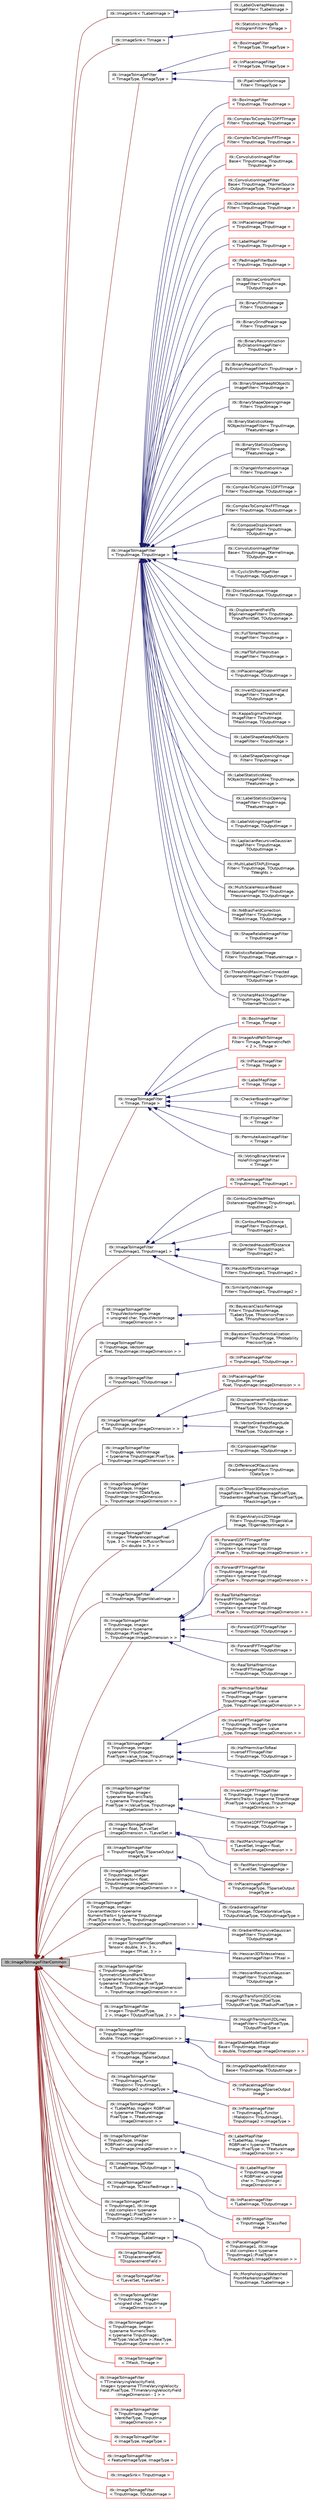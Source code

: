 digraph "itk::ImageToImageFilterCommon"
{
 // LATEX_PDF_SIZE
  edge [fontname="Helvetica",fontsize="10",labelfontname="Helvetica",labelfontsize="10"];
  node [fontname="Helvetica",fontsize="10",shape=record];
  rankdir="LR";
  Node1 [label="itk::ImageToImageFilterCommon",height=0.2,width=0.4,color="black", fillcolor="grey75", style="filled", fontcolor="black",tooltip="Secondary base class of ImageToImageFilter common between templates."];
  Node1 -> Node2 [dir="back",color="firebrick4",fontsize="10",style="solid",fontname="Helvetica"];
  Node2 [label="itk::ImageSink\< TLabelImage \>",height=0.2,width=0.4,color="black", fillcolor="white", style="filled",URL="$classitk_1_1ImageSink.html",tooltip=" "];
  Node2 -> Node3 [dir="back",color="midnightblue",fontsize="10",style="solid",fontname="Helvetica"];
  Node3 [label="itk::LabelOverlapMeasures\lImageFilter\< TLabelImage \>",height=0.2,width=0.4,color="black", fillcolor="white", style="filled",URL="$classitk_1_1LabelOverlapMeasuresImageFilter.html",tooltip="Computes overlap measures between the set same set of labels of pixels of two images...."];
  Node1 -> Node4 [dir="back",color="firebrick4",fontsize="10",style="solid",fontname="Helvetica"];
  Node4 [label="itk::ImageSink\< TImage \>",height=0.2,width=0.4,color="black", fillcolor="white", style="filled",URL="$classitk_1_1ImageSink.html",tooltip=" "];
  Node4 -> Node5 [dir="back",color="midnightblue",fontsize="10",style="solid",fontname="Helvetica"];
  Node5 [label="itk::Statistics::ImageTo\lHistogramFilter\< TImage \>",height=0.2,width=0.4,color="red", fillcolor="white", style="filled",URL="$classitk_1_1Statistics_1_1ImageToHistogramFilter.html",tooltip="This class generates a histogram from an image."];
  Node1 -> Node7 [dir="back",color="firebrick4",fontsize="10",style="solid",fontname="Helvetica"];
  Node7 [label="itk::ImageToImageFilter\l\< TImageType, TImageType \>",height=0.2,width=0.4,color="black", fillcolor="white", style="filled",URL="$classitk_1_1ImageToImageFilter.html",tooltip=" "];
  Node7 -> Node8 [dir="back",color="midnightblue",fontsize="10",style="solid",fontname="Helvetica"];
  Node8 [label="itk::BoxImageFilter\l\< TImageType, TImageType \>",height=0.2,width=0.4,color="red", fillcolor="white", style="filled",URL="$classitk_1_1BoxImageFilter.html",tooltip=" "];
  Node7 -> Node13 [dir="back",color="midnightblue",fontsize="10",style="solid",fontname="Helvetica"];
  Node13 [label="itk::InPlaceImageFilter\l\< TImageType, TImageType \>",height=0.2,width=0.4,color="red", fillcolor="white", style="filled",URL="$classitk_1_1InPlaceImageFilter.html",tooltip=" "];
  Node7 -> Node18 [dir="back",color="midnightblue",fontsize="10",style="solid",fontname="Helvetica"];
  Node18 [label="itk::PipelineMonitorImage\lFilter\< TImageType \>",height=0.2,width=0.4,color="black", fillcolor="white", style="filled",URL="$classitk_1_1PipelineMonitorImageFilter.html",tooltip="Enables monitoring, recording and debugging of the pipeline execution and information exchange."];
  Node1 -> Node19 [dir="back",color="firebrick4",fontsize="10",style="solid",fontname="Helvetica"];
  Node19 [label="itk::ImageToImageFilter\l\< TInputImage, TInputImage \>",height=0.2,width=0.4,color="black", fillcolor="white", style="filled",URL="$classitk_1_1ImageToImageFilter.html",tooltip=" "];
  Node19 -> Node20 [dir="back",color="midnightblue",fontsize="10",style="solid",fontname="Helvetica"];
  Node20 [label="itk::BoxImageFilter\l\< TInputImage, TInputImage \>",height=0.2,width=0.4,color="red", fillcolor="white", style="filled",URL="$classitk_1_1BoxImageFilter.html",tooltip=" "];
  Node19 -> Node26 [dir="back",color="midnightblue",fontsize="10",style="solid",fontname="Helvetica"];
  Node26 [label="itk::ComplexToComplex1DFFTImage\lFilter\< TInputImage, TInputImage \>",height=0.2,width=0.4,color="red", fillcolor="white", style="filled",URL="$classitk_1_1ComplexToComplex1DFFTImageFilter.html",tooltip=" "];
  Node19 -> Node29 [dir="back",color="midnightblue",fontsize="10",style="solid",fontname="Helvetica"];
  Node29 [label="itk::ComplexToComplexFFTImage\lFilter\< TInputImage, TInputImage \>",height=0.2,width=0.4,color="red", fillcolor="white", style="filled",URL="$classitk_1_1ComplexToComplexFFTImageFilter.html",tooltip=" "];
  Node19 -> Node32 [dir="back",color="midnightblue",fontsize="10",style="solid",fontname="Helvetica"];
  Node32 [label="itk::ConvolutionImageFilter\lBase\< TInputImage, TInputImage,\l TInputImage \>",height=0.2,width=0.4,color="red", fillcolor="white", style="filled",URL="$classitk_1_1ConvolutionImageFilterBase.html",tooltip=" "];
  Node19 -> Node47 [dir="back",color="midnightblue",fontsize="10",style="solid",fontname="Helvetica"];
  Node47 [label="itk::ConvolutionImageFilter\lBase\< TInputImage, TKernelSource\l::OutputImageType, TInputImage \>",height=0.2,width=0.4,color="red", fillcolor="white", style="filled",URL="$classitk_1_1ConvolutionImageFilterBase.html",tooltip=" "];
  Node19 -> Node51 [dir="back",color="midnightblue",fontsize="10",style="solid",fontname="Helvetica"];
  Node51 [label="itk::DiscreteGaussianImage\lFilter\< TInputImage, TInputImage \>",height=0.2,width=0.4,color="red", fillcolor="white", style="filled",URL="$classitk_1_1DiscreteGaussianImageFilter.html",tooltip=" "];
  Node19 -> Node53 [dir="back",color="midnightblue",fontsize="10",style="solid",fontname="Helvetica"];
  Node53 [label="itk::InPlaceImageFilter\l\< TInputImage, TInputImage \>",height=0.2,width=0.4,color="red", fillcolor="white", style="filled",URL="$classitk_1_1InPlaceImageFilter.html",tooltip=" "];
  Node19 -> Node83 [dir="back",color="midnightblue",fontsize="10",style="solid",fontname="Helvetica"];
  Node83 [label="itk::LabelMapFilter\l\< TInputImage, TInputImage \>",height=0.2,width=0.4,color="red", fillcolor="white", style="filled",URL="$classitk_1_1LabelMapFilter.html",tooltip=" "];
  Node19 -> Node91 [dir="back",color="midnightblue",fontsize="10",style="solid",fontname="Helvetica"];
  Node91 [label="itk::PadImageFilterBase\l\< TInputImage, TInputImage \>",height=0.2,width=0.4,color="red", fillcolor="white", style="filled",URL="$classitk_1_1PadImageFilterBase.html",tooltip=" "];
  Node19 -> Node93 [dir="back",color="midnightblue",fontsize="10",style="solid",fontname="Helvetica"];
  Node93 [label="itk::BSplineControlPoint\lImageFilter\< TInputImage,\l TOutputImage \>",height=0.2,width=0.4,color="black", fillcolor="white", style="filled",URL="$classitk_1_1BSplineControlPointImageFilter.html",tooltip="Process a given a B-spline grid of control points."];
  Node19 -> Node94 [dir="back",color="midnightblue",fontsize="10",style="solid",fontname="Helvetica"];
  Node94 [label="itk::BinaryFillholeImage\lFilter\< TInputImage \>",height=0.2,width=0.4,color="black", fillcolor="white", style="filled",URL="$classitk_1_1BinaryFillholeImageFilter.html",tooltip="Remove holes not connected to the boundary of the image."];
  Node19 -> Node95 [dir="back",color="midnightblue",fontsize="10",style="solid",fontname="Helvetica"];
  Node95 [label="itk::BinaryGrindPeakImage\lFilter\< TInputImage \>",height=0.2,width=0.4,color="black", fillcolor="white", style="filled",URL="$classitk_1_1BinaryGrindPeakImageFilter.html",tooltip="Remove the objects not connected to the boundary of the image."];
  Node19 -> Node96 [dir="back",color="midnightblue",fontsize="10",style="solid",fontname="Helvetica"];
  Node96 [label="itk::BinaryReconstruction\lByDilationImageFilter\<\l TInputImage \>",height=0.2,width=0.4,color="black", fillcolor="white", style="filled",URL="$classitk_1_1BinaryReconstructionByDilationImageFilter.html",tooltip="binary reconstruction by dilation of an image"];
  Node19 -> Node97 [dir="back",color="midnightblue",fontsize="10",style="solid",fontname="Helvetica"];
  Node97 [label="itk::BinaryReconstruction\lByErosionImageFilter\< TInputImage \>",height=0.2,width=0.4,color="black", fillcolor="white", style="filled",URL="$classitk_1_1BinaryReconstructionByErosionImageFilter.html",tooltip="binary reconstruction by erosion of an image"];
  Node19 -> Node98 [dir="back",color="midnightblue",fontsize="10",style="solid",fontname="Helvetica"];
  Node98 [label="itk::BinaryShapeKeepNObjects\lImageFilter\< TInputImage \>",height=0.2,width=0.4,color="black", fillcolor="white", style="filled",URL="$classitk_1_1BinaryShapeKeepNObjectsImageFilter.html",tooltip="keep N objects according to their shape attributes"];
  Node19 -> Node99 [dir="back",color="midnightblue",fontsize="10",style="solid",fontname="Helvetica"];
  Node99 [label="itk::BinaryShapeOpeningImage\lFilter\< TInputImage \>",height=0.2,width=0.4,color="black", fillcolor="white", style="filled",URL="$classitk_1_1BinaryShapeOpeningImageFilter.html",tooltip="Remove objects based on the value of their shape attribute."];
  Node19 -> Node100 [dir="back",color="midnightblue",fontsize="10",style="solid",fontname="Helvetica"];
  Node100 [label="itk::BinaryStatisticsKeep\lNObjectsImageFilter\< TInputImage,\l TFeatureImage \>",height=0.2,width=0.4,color="black", fillcolor="white", style="filled",URL="$classitk_1_1BinaryStatisticsKeepNObjectsImageFilter.html",tooltip="keep N objects according to their statistics attributes"];
  Node19 -> Node101 [dir="back",color="midnightblue",fontsize="10",style="solid",fontname="Helvetica"];
  Node101 [label="itk::BinaryStatisticsOpening\lImageFilter\< TInputImage,\l TFeatureImage \>",height=0.2,width=0.4,color="black", fillcolor="white", style="filled",URL="$classitk_1_1BinaryStatisticsOpeningImageFilter.html",tooltip="Remove objects based on the value of their Statistics attribute."];
  Node19 -> Node102 [dir="back",color="midnightblue",fontsize="10",style="solid",fontname="Helvetica"];
  Node102 [label="itk::ChangeInformationImage\lFilter\< TInputImage \>",height=0.2,width=0.4,color="black", fillcolor="white", style="filled",URL="$classitk_1_1ChangeInformationImageFilter.html",tooltip="Change the origin, spacing and/or region of an Image."];
  Node19 -> Node103 [dir="back",color="midnightblue",fontsize="10",style="solid",fontname="Helvetica"];
  Node103 [label="itk::ComplexToComplex1DFFTImage\lFilter\< TInputImage, TOutputImage \>",height=0.2,width=0.4,color="black", fillcolor="white", style="filled",URL="$classitk_1_1ComplexToComplex1DFFTImageFilter.html",tooltip="Perform the Fast Fourier Transform, complex input to complex output, but only along one dimension."];
  Node19 -> Node104 [dir="back",color="midnightblue",fontsize="10",style="solid",fontname="Helvetica"];
  Node104 [label="itk::ComplexToComplexFFTImage\lFilter\< TInputImage, TOutputImage \>",height=0.2,width=0.4,color="black", fillcolor="white", style="filled",URL="$classitk_1_1ComplexToComplexFFTImageFilter.html",tooltip="Implements an API to enable the Fourier transform or the inverse Fourier transform of images with com..."];
  Node19 -> Node105 [dir="back",color="midnightblue",fontsize="10",style="solid",fontname="Helvetica"];
  Node105 [label="itk::ComposeDisplacement\lFieldsImageFilter\< TInputImage,\l TOutputImage \>",height=0.2,width=0.4,color="black", fillcolor="white", style="filled",URL="$classitk_1_1ComposeDisplacementFieldsImageFilter.html",tooltip="Compose two displacement fields."];
  Node19 -> Node106 [dir="back",color="midnightblue",fontsize="10",style="solid",fontname="Helvetica"];
  Node106 [label="itk::ConvolutionImageFilter\lBase\< TInputImage, TKernelImage,\l TOutputImage \>",height=0.2,width=0.4,color="black", fillcolor="white", style="filled",URL="$classitk_1_1ConvolutionImageFilterBase.html",tooltip="Abstract base class for the convolution image filters."];
  Node19 -> Node107 [dir="back",color="midnightblue",fontsize="10",style="solid",fontname="Helvetica"];
  Node107 [label="itk::CyclicShiftImageFilter\l\< TInputImage, TOutputImage \>",height=0.2,width=0.4,color="black", fillcolor="white", style="filled",URL="$classitk_1_1CyclicShiftImageFilter.html",tooltip="Perform a cyclic spatial shift of image intensities on the image grid."];
  Node19 -> Node108 [dir="back",color="midnightblue",fontsize="10",style="solid",fontname="Helvetica"];
  Node108 [label="itk::DiscreteGaussianImage\lFilter\< TInputImage, TOutputImage \>",height=0.2,width=0.4,color="black", fillcolor="white", style="filled",URL="$classitk_1_1DiscreteGaussianImageFilter.html",tooltip="Blurs an image by separable convolution with discrete gaussian kernels. This filter performs Gaussian..."];
  Node19 -> Node109 [dir="back",color="midnightblue",fontsize="10",style="solid",fontname="Helvetica"];
  Node109 [label="itk::DisplacementFieldTo\lBSplineImageFilter\< TInputImage,\l TInputPointSet, TOutputImage \>",height=0.2,width=0.4,color="black", fillcolor="white", style="filled",URL="$classitk_1_1DisplacementFieldToBSplineImageFilter.html",tooltip="Class which takes a dense displacement field image and/or a set of points with associated displacemen..."];
  Node19 -> Node110 [dir="back",color="midnightblue",fontsize="10",style="solid",fontname="Helvetica"];
  Node110 [label="itk::FullToHalfHermitian\lImageFilter\< TInputImage \>",height=0.2,width=0.4,color="black", fillcolor="white", style="filled",URL="$classitk_1_1FullToHalfHermitianImageFilter.html",tooltip="Reduces the size of a full complex image produced from a forward discrete Fourier transform of a real..."];
  Node19 -> Node111 [dir="back",color="midnightblue",fontsize="10",style="solid",fontname="Helvetica"];
  Node111 [label="itk::HalfToFullHermitian\lImageFilter\< TInputImage \>",height=0.2,width=0.4,color="black", fillcolor="white", style="filled",URL="$classitk_1_1HalfToFullHermitianImageFilter.html",tooltip="Expands a half image produced from a real-to-complex discrete Fourier transform (DFT) to the full com..."];
  Node19 -> Node112 [dir="back",color="midnightblue",fontsize="10",style="solid",fontname="Helvetica"];
  Node112 [label="itk::InPlaceImageFilter\l\< TInputImage, TOutputImage \>",height=0.2,width=0.4,color="black", fillcolor="white", style="filled",URL="$classitk_1_1InPlaceImageFilter.html",tooltip="Base class for filters that take an image as input and overwrite that image as the output."];
  Node19 -> Node113 [dir="back",color="midnightblue",fontsize="10",style="solid",fontname="Helvetica"];
  Node113 [label="itk::InvertDisplacementField\lImageFilter\< TInputImage,\l TOutputImage \>",height=0.2,width=0.4,color="black", fillcolor="white", style="filled",URL="$classitk_1_1InvertDisplacementFieldImageFilter.html",tooltip="Iteratively estimate the inverse field of a displacement field."];
  Node19 -> Node114 [dir="back",color="midnightblue",fontsize="10",style="solid",fontname="Helvetica"];
  Node114 [label="itk::KappaSigmaThreshold\lImageFilter\< TInputImage,\l TMaskImage, TOutputImage \>",height=0.2,width=0.4,color="black", fillcolor="white", style="filled",URL="$classitk_1_1KappaSigmaThresholdImageFilter.html",tooltip="Threshold an image using Kappa-Sigma-Clipping."];
  Node19 -> Node115 [dir="back",color="midnightblue",fontsize="10",style="solid",fontname="Helvetica"];
  Node115 [label="itk::LabelShapeKeepNObjects\lImageFilter\< TInputImage \>",height=0.2,width=0.4,color="black", fillcolor="white", style="filled",URL="$classitk_1_1LabelShapeKeepNObjectsImageFilter.html",tooltip="keep N objects according to their shape attributes"];
  Node19 -> Node116 [dir="back",color="midnightblue",fontsize="10",style="solid",fontname="Helvetica"];
  Node116 [label="itk::LabelShapeOpeningImage\lFilter\< TInputImage \>",height=0.2,width=0.4,color="black", fillcolor="white", style="filled",URL="$classitk_1_1LabelShapeOpeningImageFilter.html",tooltip="remove the objects according to the value of their shape attribute"];
  Node19 -> Node117 [dir="back",color="midnightblue",fontsize="10",style="solid",fontname="Helvetica"];
  Node117 [label="itk::LabelStatisticsKeep\lNObjectsImageFilter\< TInputImage,\l TFeatureImage \>",height=0.2,width=0.4,color="black", fillcolor="white", style="filled",URL="$classitk_1_1LabelStatisticsKeepNObjectsImageFilter.html",tooltip="keep N objects according to their statistics attributes"];
  Node19 -> Node118 [dir="back",color="midnightblue",fontsize="10",style="solid",fontname="Helvetica"];
  Node118 [label="itk::LabelStatisticsOpening\lImageFilter\< TInputImage,\l TFeatureImage \>",height=0.2,width=0.4,color="black", fillcolor="white", style="filled",URL="$classitk_1_1LabelStatisticsOpeningImageFilter.html",tooltip="remove the objects according to the value of their statistics attribute"];
  Node19 -> Node119 [dir="back",color="midnightblue",fontsize="10",style="solid",fontname="Helvetica"];
  Node119 [label="itk::LabelVotingImageFilter\l\< TInputImage, TOutputImage \>",height=0.2,width=0.4,color="black", fillcolor="white", style="filled",URL="$classitk_1_1LabelVotingImageFilter.html",tooltip="This filter performs pixelwise voting among an arbitrary number of input images, where each of them r..."];
  Node19 -> Node120 [dir="back",color="midnightblue",fontsize="10",style="solid",fontname="Helvetica"];
  Node120 [label="itk::LaplacianRecursiveGaussian\lImageFilter\< TInputImage,\l TOutputImage \>",height=0.2,width=0.4,color="black", fillcolor="white", style="filled",URL="$classitk_1_1LaplacianRecursiveGaussianImageFilter.html",tooltip="Computes the Laplacian of Gaussian (LoG) of an image."];
  Node19 -> Node121 [dir="back",color="midnightblue",fontsize="10",style="solid",fontname="Helvetica"];
  Node121 [label="itk::MultiLabelSTAPLEImage\lFilter\< TInputImage, TOutputImage,\l TWeights \>",height=0.2,width=0.4,color="black", fillcolor="white", style="filled",URL="$classitk_1_1MultiLabelSTAPLEImageFilter.html",tooltip="This filter performs a pixelwise combination of an arbitrary number of input images,..."];
  Node19 -> Node122 [dir="back",color="midnightblue",fontsize="10",style="solid",fontname="Helvetica"];
  Node122 [label="itk::MultiScaleHessianBased\lMeasureImageFilter\< TInputImage,\l THessianImage, TOutputImage \>",height=0.2,width=0.4,color="black", fillcolor="white", style="filled",URL="$classitk_1_1MultiScaleHessianBasedMeasureImageFilter.html",tooltip="A filter to enhance structures using Hessian eigensystem-based measures in a multiscale framework."];
  Node19 -> Node123 [dir="back",color="midnightblue",fontsize="10",style="solid",fontname="Helvetica"];
  Node123 [label="itk::N4BiasFieldCorrection\lImageFilter\< TInputImage,\l TMaskImage, TOutputImage \>",height=0.2,width=0.4,color="black", fillcolor="white", style="filled",URL="$classitk_1_1N4BiasFieldCorrectionImageFilter.html",tooltip="Implementation of the N4 bias field correction algorithm."];
  Node19 -> Node124 [dir="back",color="midnightblue",fontsize="10",style="solid",fontname="Helvetica"];
  Node124 [label="itk::ShapeRelabelImageFilter\l\< TInputImage \>",height=0.2,width=0.4,color="black", fillcolor="white", style="filled",URL="$classitk_1_1ShapeRelabelImageFilter.html",tooltip="relabel objects according to their shape attributes"];
  Node19 -> Node125 [dir="back",color="midnightblue",fontsize="10",style="solid",fontname="Helvetica"];
  Node125 [label="itk::StatisticsRelabelImage\lFilter\< TInputImage, TFeatureImage \>",height=0.2,width=0.4,color="black", fillcolor="white", style="filled",URL="$classitk_1_1StatisticsRelabelImageFilter.html",tooltip="relabel objects according to their shape attributes"];
  Node19 -> Node126 [dir="back",color="midnightblue",fontsize="10",style="solid",fontname="Helvetica"];
  Node126 [label="itk::ThresholdMaximumConnected\lComponentsImageFilter\< TInputImage,\l TOutputImage \>",height=0.2,width=0.4,color="black", fillcolor="white", style="filled",URL="$classitk_1_1ThresholdMaximumConnectedComponentsImageFilter.html",tooltip="Finds the threshold value of an image based on maximizing the number of objects in the image that are..."];
  Node19 -> Node127 [dir="back",color="midnightblue",fontsize="10",style="solid",fontname="Helvetica"];
  Node127 [label="itk::UnsharpMaskImageFilter\l\< TInputImage, TOutputImage,\l TInternalPrecision \>",height=0.2,width=0.4,color="black", fillcolor="white", style="filled",URL="$classitk_1_1UnsharpMaskImageFilter.html",tooltip="Edge enhancement filter."];
  Node1 -> Node128 [dir="back",color="firebrick4",fontsize="10",style="solid",fontname="Helvetica"];
  Node128 [label="itk::ImageToImageFilter\l\< TImage, TImage \>",height=0.2,width=0.4,color="black", fillcolor="white", style="filled",URL="$classitk_1_1ImageToImageFilter.html",tooltip=" "];
  Node128 -> Node129 [dir="back",color="midnightblue",fontsize="10",style="solid",fontname="Helvetica"];
  Node129 [label="itk::BoxImageFilter\l\< TImage, TImage \>",height=0.2,width=0.4,color="red", fillcolor="white", style="filled",URL="$classitk_1_1BoxImageFilter.html",tooltip=" "];
  Node128 -> Node146 [dir="back",color="midnightblue",fontsize="10",style="solid",fontname="Helvetica"];
  Node146 [label="itk::ImageAndPathToImage\lFilter\< TImage, ParametricPath\l\< 2 \>, TImage \>",height=0.2,width=0.4,color="red", fillcolor="white", style="filled",URL="$classitk_1_1ImageAndPathToImageFilter.html",tooltip=" "];
  Node128 -> Node148 [dir="back",color="midnightblue",fontsize="10",style="solid",fontname="Helvetica"];
  Node148 [label="itk::InPlaceImageFilter\l\< TImage, TImage \>",height=0.2,width=0.4,color="red", fillcolor="white", style="filled",URL="$classitk_1_1InPlaceImageFilter.html",tooltip=" "];
  Node128 -> Node152 [dir="back",color="midnightblue",fontsize="10",style="solid",fontname="Helvetica"];
  Node152 [label="itk::LabelMapFilter\l\< TImage, TImage \>",height=0.2,width=0.4,color="red", fillcolor="white", style="filled",URL="$classitk_1_1LabelMapFilter.html",tooltip=" "];
  Node128 -> Node184 [dir="back",color="midnightblue",fontsize="10",style="solid",fontname="Helvetica"];
  Node184 [label="itk::CheckerBoardImageFilter\l\< TImage \>",height=0.2,width=0.4,color="black", fillcolor="white", style="filled",URL="$classitk_1_1CheckerBoardImageFilter.html",tooltip="Combines two images in a checkerboard pattern."];
  Node128 -> Node185 [dir="back",color="midnightblue",fontsize="10",style="solid",fontname="Helvetica"];
  Node185 [label="itk::FlipImageFilter\l\< TImage \>",height=0.2,width=0.4,color="black", fillcolor="white", style="filled",URL="$classitk_1_1FlipImageFilter.html",tooltip="Flips an image across user specified axes."];
  Node128 -> Node186 [dir="back",color="midnightblue",fontsize="10",style="solid",fontname="Helvetica"];
  Node186 [label="itk::PermuteAxesImageFilter\l\< TImage \>",height=0.2,width=0.4,color="black", fillcolor="white", style="filled",URL="$classitk_1_1PermuteAxesImageFilter.html",tooltip="Permutes the image axes according to a user specified order."];
  Node128 -> Node187 [dir="back",color="midnightblue",fontsize="10",style="solid",fontname="Helvetica"];
  Node187 [label="itk::VotingBinaryIterative\lHoleFillingImageFilter\l\< TImage \>",height=0.2,width=0.4,color="black", fillcolor="white", style="filled",URL="$classitk_1_1VotingBinaryIterativeHoleFillingImageFilter.html",tooltip="Fills in holes and cavities by iteratively applying a voting operation."];
  Node1 -> Node188 [dir="back",color="firebrick4",fontsize="10",style="solid",fontname="Helvetica"];
  Node188 [label="itk::ImageToImageFilter\l\< TInputImage1, TInputImage1 \>",height=0.2,width=0.4,color="black", fillcolor="white", style="filled",URL="$classitk_1_1ImageToImageFilter.html",tooltip=" "];
  Node188 -> Node189 [dir="back",color="midnightblue",fontsize="10",style="solid",fontname="Helvetica"];
  Node189 [label="itk::InPlaceImageFilter\l\< TInputImage1, TInputImage1 \>",height=0.2,width=0.4,color="red", fillcolor="white", style="filled",URL="$classitk_1_1InPlaceImageFilter.html",tooltip=" "];
  Node188 -> Node200 [dir="back",color="midnightblue",fontsize="10",style="solid",fontname="Helvetica"];
  Node200 [label="itk::ContourDirectedMean\lDistanceImageFilter\< TInputImage1,\l TInputImage2 \>",height=0.2,width=0.4,color="black", fillcolor="white", style="filled",URL="$classitk_1_1ContourDirectedMeanDistanceImageFilter.html",tooltip="Computes the directed Mean distance between the boundaries of non-zero pixel regions of two images."];
  Node188 -> Node201 [dir="back",color="midnightblue",fontsize="10",style="solid",fontname="Helvetica"];
  Node201 [label="itk::ContourMeanDistance\lImageFilter\< TInputImage1,\l TInputImage2 \>",height=0.2,width=0.4,color="black", fillcolor="white", style="filled",URL="$classitk_1_1ContourMeanDistanceImageFilter.html",tooltip="Computes the Mean distance between the boundaries of non-zero regions of two images."];
  Node188 -> Node202 [dir="back",color="midnightblue",fontsize="10",style="solid",fontname="Helvetica"];
  Node202 [label="itk::DirectedHausdorffDistance\lImageFilter\< TInputImage1,\l TInputImage2 \>",height=0.2,width=0.4,color="black", fillcolor="white", style="filled",URL="$classitk_1_1DirectedHausdorffDistanceImageFilter.html",tooltip="Computes the directed Hausdorff distance between the set of non-zero pixels of two images."];
  Node188 -> Node203 [dir="back",color="midnightblue",fontsize="10",style="solid",fontname="Helvetica"];
  Node203 [label="itk::HausdorffDistanceImage\lFilter\< TInputImage1, TInputImage2 \>",height=0.2,width=0.4,color="black", fillcolor="white", style="filled",URL="$classitk_1_1HausdorffDistanceImageFilter.html",tooltip="Computes the Hausdorff distance between the set of non-zero pixels of two images."];
  Node188 -> Node204 [dir="back",color="midnightblue",fontsize="10",style="solid",fontname="Helvetica"];
  Node204 [label="itk::SimilarityIndexImage\lFilter\< TInputImage1, TInputImage2 \>",height=0.2,width=0.4,color="black", fillcolor="white", style="filled",URL="$classitk_1_1SimilarityIndexImageFilter.html",tooltip="Measures the similarity between the set of non-zero pixels of two images."];
  Node1 -> Node205 [dir="back",color="firebrick4",fontsize="10",style="solid",fontname="Helvetica"];
  Node205 [label="itk::ImageToImageFilter\l\< TInputVectorImage, Image\l\< unsigned char, TInputVectorImage\l::ImageDimension \> \>",height=0.2,width=0.4,color="black", fillcolor="white", style="filled",URL="$classitk_1_1ImageToImageFilter.html",tooltip=" "];
  Node205 -> Node206 [dir="back",color="midnightblue",fontsize="10",style="solid",fontname="Helvetica"];
  Node206 [label="itk::BayesianClassifierImage\lFilter\< TInputVectorImage,\l TLabelsType, TPosteriorsPrecision\lType, TPriorsPrecisionType \>",height=0.2,width=0.4,color="black", fillcolor="white", style="filled",URL="$classitk_1_1BayesianClassifierImageFilter.html",tooltip="Performs Bayesian Classification on an image."];
  Node1 -> Node207 [dir="back",color="firebrick4",fontsize="10",style="solid",fontname="Helvetica"];
  Node207 [label="itk::ImageToImageFilter\l\< TInputImage, VectorImage\l\< float, TInputImage::ImageDimension \> \>",height=0.2,width=0.4,color="black", fillcolor="white", style="filled",URL="$classitk_1_1ImageToImageFilter.html",tooltip=" "];
  Node207 -> Node208 [dir="back",color="midnightblue",fontsize="10",style="solid",fontname="Helvetica"];
  Node208 [label="itk::BayesianClassifierInitialization\lImageFilter\< TInputImage, TProbability\lPrecisionType \>",height=0.2,width=0.4,color="black", fillcolor="white", style="filled",URL="$classitk_1_1BayesianClassifierInitializationImageFilter.html",tooltip="This filter is intended to be used as a helper class to initialize the BayesianClassifierImageFilter."];
  Node1 -> Node209 [dir="back",color="firebrick4",fontsize="10",style="solid",fontname="Helvetica"];
  Node209 [label="itk::ImageToImageFilter\l\< TInputImage1, TOutputImage \>",height=0.2,width=0.4,color="black", fillcolor="white", style="filled",URL="$classitk_1_1ImageToImageFilter.html",tooltip=" "];
  Node209 -> Node210 [dir="back",color="midnightblue",fontsize="10",style="solid",fontname="Helvetica"];
  Node210 [label="itk::InPlaceImageFilter\l\< TInputImage1, TOutputImage \>",height=0.2,width=0.4,color="red", fillcolor="white", style="filled",URL="$classitk_1_1InPlaceImageFilter.html",tooltip=" "];
  Node1 -> Node226 [dir="back",color="firebrick4",fontsize="10",style="solid",fontname="Helvetica"];
  Node226 [label="itk::ImageToImageFilter\l\< TInputImage, Image\<\l float, TInputImage::ImageDimension \> \>",height=0.2,width=0.4,color="black", fillcolor="white", style="filled",URL="$classitk_1_1ImageToImageFilter.html",tooltip=" "];
  Node226 -> Node227 [dir="back",color="midnightblue",fontsize="10",style="solid",fontname="Helvetica"];
  Node227 [label="itk::InPlaceImageFilter\l\< TInputImage, Image\<\l float, TInputImage::ImageDimension \> \>",height=0.2,width=0.4,color="red", fillcolor="white", style="filled",URL="$classitk_1_1InPlaceImageFilter.html",tooltip=" "];
  Node226 -> Node247 [dir="back",color="midnightblue",fontsize="10",style="solid",fontname="Helvetica"];
  Node247 [label="itk::DisplacementFieldJacobian\lDeterminantFilter\< TInputImage,\l TRealType, TOutputImage \>",height=0.2,width=0.4,color="black", fillcolor="white", style="filled",URL="$classitk_1_1DisplacementFieldJacobianDeterminantFilter.html",tooltip="Computes a scalar image from a vector image (e.g., deformation field) input, where each output scalar..."];
  Node226 -> Node248 [dir="back",color="midnightblue",fontsize="10",style="solid",fontname="Helvetica"];
  Node248 [label="itk::VectorGradientMagnitude\lImageFilter\< TInputImage,\l TRealType, TOutputImage \>",height=0.2,width=0.4,color="black", fillcolor="white", style="filled",URL="$classitk_1_1VectorGradientMagnitudeImageFilter.html",tooltip="Computes a scalar, gradient magnitude image from a multiple channel (pixels are vectors) input."];
  Node1 -> Node249 [dir="back",color="firebrick4",fontsize="10",style="solid",fontname="Helvetica"];
  Node249 [label="itk::ImageToImageFilter\l\< TInputImage, VectorImage\l\< typename TInputImage::PixelType,\l TInputImage::ImageDimension \> \>",height=0.2,width=0.4,color="black", fillcolor="white", style="filled",URL="$classitk_1_1ImageToImageFilter.html",tooltip=" "];
  Node249 -> Node250 [dir="back",color="midnightblue",fontsize="10",style="solid",fontname="Helvetica"];
  Node250 [label="itk::ComposeImageFilter\l\< TInputImage, TOutputImage \>",height=0.2,width=0.4,color="black", fillcolor="white", style="filled",URL="$classitk_1_1ComposeImageFilter.html",tooltip="ComposeImageFilter combine several scalar images into a multicomponent image."];
  Node1 -> Node251 [dir="back",color="firebrick4",fontsize="10",style="solid",fontname="Helvetica"];
  Node251 [label="itk::ImageToImageFilter\l\< TInputImage, Image\<\l CovariantVector\< TDataType,\l TInputImage::ImageDimension\l \>, TInputImage::ImageDimension \> \>",height=0.2,width=0.4,color="black", fillcolor="white", style="filled",URL="$classitk_1_1ImageToImageFilter.html",tooltip=" "];
  Node251 -> Node252 [dir="back",color="midnightblue",fontsize="10",style="solid",fontname="Helvetica"];
  Node252 [label="itk::DifferenceOfGaussians\lGradientImageFilter\< TInputImage,\l TDataType \>",height=0.2,width=0.4,color="black", fillcolor="white", style="filled",URL="$classitk_1_1DifferenceOfGaussiansGradientImageFilter.html",tooltip="Performs difference-of-gaussians gradient detection."];
  Node1 -> Node253 [dir="back",color="firebrick4",fontsize="10",style="solid",fontname="Helvetica"];
  Node253 [label="itk::ImageToImageFilter\l\< Image\< TReferenceImagePixel\lType, 3 \>, Image\< DiffusionTensor3\lD\< double \>, 3 \> \>",height=0.2,width=0.4,color="black", fillcolor="white", style="filled",URL="$classitk_1_1ImageToImageFilter.html",tooltip=" "];
  Node253 -> Node254 [dir="back",color="midnightblue",fontsize="10",style="solid",fontname="Helvetica"];
  Node254 [label="itk::DiffusionTensor3DReconstruction\lImageFilter\< TReferenceImagePixelType,\l TGradientImagePixelType, TTensorPixelType,\l TMaskImageType \>",height=0.2,width=0.4,color="black", fillcolor="white", style="filled",URL="$classitk_1_1DiffusionTensor3DReconstructionImageFilter.html",tooltip="This class takes as input one or more reference image (acquired in the absence of diffusion sensitizi..."];
  Node1 -> Node255 [dir="back",color="firebrick4",fontsize="10",style="solid",fontname="Helvetica"];
  Node255 [label="itk::ImageToImageFilter\l\< TInputImage, TEigenValueImage \>",height=0.2,width=0.4,color="black", fillcolor="white", style="filled",URL="$classitk_1_1ImageToImageFilter.html",tooltip=" "];
  Node255 -> Node256 [dir="back",color="midnightblue",fontsize="10",style="solid",fontname="Helvetica"];
  Node256 [label="itk::EigenAnalysis2DImage\lFilter\< TInputImage, TEigenValue\lImage, TEigenVectorImage \>",height=0.2,width=0.4,color="black", fillcolor="white", style="filled",URL="$classitk_1_1EigenAnalysis2DImageFilter.html",tooltip="Computes pixel-wise the eigen values and eigen vectors of a 2D symmetrical matrix."];
  Node1 -> Node257 [dir="back",color="firebrick4",fontsize="10",style="solid",fontname="Helvetica"];
  Node257 [label="itk::ImageToImageFilter\l\< TInputImage, Image\<\l std::complex\< typename\l TInputImage::PixelType\l \>, TInputImage::ImageDimension \> \>",height=0.2,width=0.4,color="black", fillcolor="white", style="filled",URL="$classitk_1_1ImageToImageFilter.html",tooltip=" "];
  Node257 -> Node258 [dir="back",color="midnightblue",fontsize="10",style="solid",fontname="Helvetica"];
  Node258 [label="itk::Forward1DFFTImageFilter\l\< TInputImage, Image\< std\l::complex\< typename TInputImage\l::PixelType \>, TInputImage::ImageDimension \> \>",height=0.2,width=0.4,color="red", fillcolor="white", style="filled",URL="$classitk_1_1Forward1DFFTImageFilter.html",tooltip=" "];
  Node257 -> Node261 [dir="back",color="midnightblue",fontsize="10",style="solid",fontname="Helvetica"];
  Node261 [label="itk::ForwardFFTImageFilter\l\< TInputImage, Image\< std\l::complex\< typename TInputImage\l::PixelType \>, TInputImage::ImageDimension \> \>",height=0.2,width=0.4,color="red", fillcolor="white", style="filled",URL="$classitk_1_1ForwardFFTImageFilter.html",tooltip=" "];
  Node257 -> Node264 [dir="back",color="midnightblue",fontsize="10",style="solid",fontname="Helvetica"];
  Node264 [label="itk::RealToHalfHermitian\lForwardFFTImageFilter\l\< TInputImage, Image\< std\l::complex\< typename TInputImage\l::PixelType \>, TInputImage::ImageDimension \> \>",height=0.2,width=0.4,color="red", fillcolor="white", style="filled",URL="$classitk_1_1RealToHalfHermitianForwardFFTImageFilter.html",tooltip=" "];
  Node257 -> Node267 [dir="back",color="midnightblue",fontsize="10",style="solid",fontname="Helvetica"];
  Node267 [label="itk::Forward1DFFTImageFilter\l\< TInputImage, TOutputImage \>",height=0.2,width=0.4,color="black", fillcolor="white", style="filled",URL="$classitk_1_1Forward1DFFTImageFilter.html",tooltip="Perform the Fast Fourier Transform, in the forward direction, with real inputs, but only along one di..."];
  Node257 -> Node268 [dir="back",color="midnightblue",fontsize="10",style="solid",fontname="Helvetica"];
  Node268 [label="itk::ForwardFFTImageFilter\l\< TInputImage, TOutputImage \>",height=0.2,width=0.4,color="black", fillcolor="white", style="filled",URL="$classitk_1_1ForwardFFTImageFilter.html",tooltip="Base class for forward Fast Fourier Transform."];
  Node257 -> Node269 [dir="back",color="midnightblue",fontsize="10",style="solid",fontname="Helvetica"];
  Node269 [label="itk::RealToHalfHermitian\lForwardFFTImageFilter\l\< TInputImage, TOutputImage \>",height=0.2,width=0.4,color="black", fillcolor="white", style="filled",URL="$classitk_1_1RealToHalfHermitianForwardFFTImageFilter.html",tooltip="Base class for specialized real-to-complex forward Fast Fourier Transform."];
  Node1 -> Node270 [dir="back",color="firebrick4",fontsize="10",style="solid",fontname="Helvetica"];
  Node270 [label="itk::ImageToImageFilter\l\< TInputImage, Image\<\l typename TInputImage::\lPixelType::value_type, TInputImage\l::ImageDimension \> \>",height=0.2,width=0.4,color="black", fillcolor="white", style="filled",URL="$classitk_1_1ImageToImageFilter.html",tooltip=" "];
  Node270 -> Node271 [dir="back",color="midnightblue",fontsize="10",style="solid",fontname="Helvetica"];
  Node271 [label="itk::HalfHermitianToReal\lInverseFFTImageFilter\l\< TInputImage, Image\< typename\l TInputImage::PixelType::value\l_type, TInputImage::ImageDimension \> \>",height=0.2,width=0.4,color="red", fillcolor="white", style="filled",URL="$classitk_1_1HalfHermitianToRealInverseFFTImageFilter.html",tooltip=" "];
  Node270 -> Node274 [dir="back",color="midnightblue",fontsize="10",style="solid",fontname="Helvetica"];
  Node274 [label="itk::InverseFFTImageFilter\l\< TInputImage, Image\< typename\l TInputImage::PixelType::value\l_type, TInputImage::ImageDimension \> \>",height=0.2,width=0.4,color="red", fillcolor="white", style="filled",URL="$classitk_1_1InverseFFTImageFilter.html",tooltip=" "];
  Node270 -> Node277 [dir="back",color="midnightblue",fontsize="10",style="solid",fontname="Helvetica"];
  Node277 [label="itk::HalfHermitianToReal\lInverseFFTImageFilter\l\< TInputImage, TOutputImage \>",height=0.2,width=0.4,color="black", fillcolor="white", style="filled",URL="$classitk_1_1HalfHermitianToRealInverseFFTImageFilter.html",tooltip="Base class for specialized complex-to-real inverse Fast Fourier Transform."];
  Node270 -> Node278 [dir="back",color="midnightblue",fontsize="10",style="solid",fontname="Helvetica"];
  Node278 [label="itk::InverseFFTImageFilter\l\< TInputImage, TOutputImage \>",height=0.2,width=0.4,color="black", fillcolor="white", style="filled",URL="$classitk_1_1InverseFFTImageFilter.html",tooltip="Base class for inverse Fast Fourier Transform."];
  Node1 -> Node279 [dir="back",color="firebrick4",fontsize="10",style="solid",fontname="Helvetica"];
  Node279 [label="itk::ImageToImageFilter\l\< TInputImage, Image\<\l typename NumericTraits\l\< typename TInputImage::\lPixelType \>::ValueType, TInputImage\l::ImageDimension \> \>",height=0.2,width=0.4,color="black", fillcolor="white", style="filled",URL="$classitk_1_1ImageToImageFilter.html",tooltip=" "];
  Node279 -> Node280 [dir="back",color="midnightblue",fontsize="10",style="solid",fontname="Helvetica"];
  Node280 [label="itk::Inverse1DFFTImageFilter\l\< TInputImage, Image\< typename\l NumericTraits\< typename TInputImage\l::PixelType \>::ValueType, TInputImage\l::ImageDimension \> \>",height=0.2,width=0.4,color="red", fillcolor="white", style="filled",URL="$classitk_1_1Inverse1DFFTImageFilter.html",tooltip=" "];
  Node279 -> Node283 [dir="back",color="midnightblue",fontsize="10",style="solid",fontname="Helvetica"];
  Node283 [label="itk::Inverse1DFFTImageFilter\l\< TInputImage, TOutputImage \>",height=0.2,width=0.4,color="black", fillcolor="white", style="filled",URL="$classitk_1_1Inverse1DFFTImageFilter.html",tooltip="Perform the Fast Fourier Transform, in the reverse direction, with real output, but only along one di..."];
  Node1 -> Node284 [dir="back",color="firebrick4",fontsize="10",style="solid",fontname="Helvetica"];
  Node284 [label="itk::ImageToImageFilter\l\< Image\< float, TLevelSet\l::ImageDimension \>, TLevelSet \>",height=0.2,width=0.4,color="black", fillcolor="white", style="filled",URL="$classitk_1_1ImageToImageFilter.html",tooltip=" "];
  Node284 -> Node285 [dir="back",color="midnightblue",fontsize="10",style="solid",fontname="Helvetica"];
  Node285 [label="itk::FastMarchingImageFilter\l\< TLevelSet, Image\< float,\l TLevelSet::ImageDimension \> \>",height=0.2,width=0.4,color="red", fillcolor="white", style="filled",URL="$classitk_1_1FastMarchingImageFilter.html",tooltip=" "];
  Node284 -> Node288 [dir="back",color="midnightblue",fontsize="10",style="solid",fontname="Helvetica"];
  Node288 [label="itk::FastMarchingImageFilter\l\< TLevelSet, TSpeedImage \>",height=0.2,width=0.4,color="black", fillcolor="white", style="filled",URL="$classitk_1_1FastMarchingImageFilter.html",tooltip="Solve an Eikonal equation using Fast Marching."];
  Node1 -> Node289 [dir="back",color="firebrick4",fontsize="10",style="solid",fontname="Helvetica"];
  Node289 [label="itk::ImageToImageFilter\l\< TInputImageType, TSparseOutput\lImageType \>",height=0.2,width=0.4,color="black", fillcolor="white", style="filled",URL="$classitk_1_1ImageToImageFilter.html",tooltip=" "];
  Node289 -> Node290 [dir="back",color="midnightblue",fontsize="10",style="solid",fontname="Helvetica"];
  Node290 [label="itk::InPlaceImageFilter\l\< TInputImageType, TSparseOutput\lImageType \>",height=0.2,width=0.4,color="red", fillcolor="white", style="filled",URL="$classitk_1_1InPlaceImageFilter.html",tooltip=" "];
  Node1 -> Node293 [dir="back",color="firebrick4",fontsize="10",style="solid",fontname="Helvetica"];
  Node293 [label="itk::ImageToImageFilter\l\< TInputImage, Image\<\l CovariantVector\< float,\l TInputImage::ImageDimension\l \>, TInputImage::ImageDimension \> \>",height=0.2,width=0.4,color="black", fillcolor="white", style="filled",URL="$classitk_1_1ImageToImageFilter.html",tooltip=" "];
  Node293 -> Node294 [dir="back",color="midnightblue",fontsize="10",style="solid",fontname="Helvetica"];
  Node294 [label="itk::GradientImageFilter\l\< TInputImage, TOperatorValueType,\l TOutputValueType, TOutputImageType \>",height=0.2,width=0.4,color="black", fillcolor="white", style="filled",URL="$classitk_1_1GradientImageFilter.html",tooltip="Computes the gradient of an image using directional derivatives."];
  Node1 -> Node295 [dir="back",color="firebrick4",fontsize="10",style="solid",fontname="Helvetica"];
  Node295 [label="itk::ImageToImageFilter\l\< TInputImage, Image\<\l CovariantVector\< typename\l NumericTraits\< typename TInputImage\l::PixelType \>::RealType, TInputImage\l::ImageDimension \>, TInputImage::ImageDimension \> \>",height=0.2,width=0.4,color="black", fillcolor="white", style="filled",URL="$classitk_1_1ImageToImageFilter.html",tooltip=" "];
  Node295 -> Node296 [dir="back",color="midnightblue",fontsize="10",style="solid",fontname="Helvetica"];
  Node296 [label="itk::GradientRecursiveGaussian\lImageFilter\< TInputImage,\l TOutputImage \>",height=0.2,width=0.4,color="black", fillcolor="white", style="filled",URL="$classitk_1_1GradientRecursiveGaussianImageFilter.html",tooltip="Computes the gradient of an image by convolution with the first derivative of a Gaussian."];
  Node1 -> Node297 [dir="back",color="firebrick4",fontsize="10",style="solid",fontname="Helvetica"];
  Node297 [label="itk::ImageToImageFilter\l\< Image\< SymmetricSecondRank\lTensor\< double, 3 \>, 3 \>,\l Image\< TPixel, 3 \> \>",height=0.2,width=0.4,color="black", fillcolor="white", style="filled",URL="$classitk_1_1ImageToImageFilter.html",tooltip=" "];
  Node297 -> Node298 [dir="back",color="midnightblue",fontsize="10",style="solid",fontname="Helvetica"];
  Node298 [label="itk::Hessian3DToVesselness\lMeasureImageFilter\< TPixel \>",height=0.2,width=0.4,color="black", fillcolor="white", style="filled",URL="$classitk_1_1Hessian3DToVesselnessMeasureImageFilter.html",tooltip="Line filter to provide a vesselness measure for tubular objects from the hessian matrix."];
  Node1 -> Node299 [dir="back",color="firebrick4",fontsize="10",style="solid",fontname="Helvetica"];
  Node299 [label="itk::ImageToImageFilter\l\< TInputImage, Image\<\l SymmetricSecondRankTensor\l\< typename NumericTraits\<\l typename TInputImage::PixelType\l \>::RealType, TInputImage::ImageDimension\l \>, TInputImage::ImageDimension \> \>",height=0.2,width=0.4,color="black", fillcolor="white", style="filled",URL="$classitk_1_1ImageToImageFilter.html",tooltip=" "];
  Node299 -> Node300 [dir="back",color="midnightblue",fontsize="10",style="solid",fontname="Helvetica"];
  Node300 [label="itk::HessianRecursiveGaussian\lImageFilter\< TInputImage,\l TOutputImage \>",height=0.2,width=0.4,color="black", fillcolor="white", style="filled",URL="$classitk_1_1HessianRecursiveGaussianImageFilter.html",tooltip="Computes the Hessian matrix of an image by convolution with the Second and Cross derivatives of a Gau..."];
  Node1 -> Node301 [dir="back",color="firebrick4",fontsize="10",style="solid",fontname="Helvetica"];
  Node301 [label="itk::ImageToImageFilter\l\< Image\< TInputPixelType,\l 2 \>, Image\< TOutputPixelType, 2 \> \>",height=0.2,width=0.4,color="black", fillcolor="white", style="filled",URL="$classitk_1_1ImageToImageFilter.html",tooltip=" "];
  Node301 -> Node302 [dir="back",color="midnightblue",fontsize="10",style="solid",fontname="Helvetica"];
  Node302 [label="itk::HoughTransform2DCircles\lImageFilter\< TInputPixelType,\l TOutputPixelType, TRadiusPixelType \>",height=0.2,width=0.4,color="black", fillcolor="white", style="filled",URL="$classitk_1_1HoughTransform2DCirclesImageFilter.html",tooltip="Performs the Hough Transform to find circles in a 2D image."];
  Node301 -> Node303 [dir="back",color="midnightblue",fontsize="10",style="solid",fontname="Helvetica"];
  Node303 [label="itk::HoughTransform2DLines\lImageFilter\< TInputPixelType,\l TOutputPixelType \>",height=0.2,width=0.4,color="black", fillcolor="white", style="filled",URL="$classitk_1_1HoughTransform2DLinesImageFilter.html",tooltip="Performs the Hough Transform to find 2D straight lines in a 2D image."];
  Node1 -> Node304 [dir="back",color="firebrick4",fontsize="10",style="solid",fontname="Helvetica"];
  Node304 [label="itk::ImageToImageFilter\l\< TInputImage, Image\<\l double, TInputImage::ImageDimension \> \>",height=0.2,width=0.4,color="black", fillcolor="white", style="filled",URL="$classitk_1_1ImageToImageFilter.html",tooltip=" "];
  Node304 -> Node305 [dir="back",color="midnightblue",fontsize="10",style="solid",fontname="Helvetica"];
  Node305 [label="itk::ImageShapeModelEstimator\lBase\< TInputImage, Image\l\< double, TInputImage::ImageDimension \> \>",height=0.2,width=0.4,color="red", fillcolor="white", style="filled",URL="$classitk_1_1ImageShapeModelEstimatorBase.html",tooltip=" "];
  Node304 -> Node307 [dir="back",color="midnightblue",fontsize="10",style="solid",fontname="Helvetica"];
  Node307 [label="itk::ImageShapeModelEstimator\lBase\< TInputImage, TOutputImage \>",height=0.2,width=0.4,color="black", fillcolor="white", style="filled",URL="$classitk_1_1ImageShapeModelEstimatorBase.html",tooltip="Base class for statistical shape model estimation."];
  Node1 -> Node308 [dir="back",color="firebrick4",fontsize="10",style="solid",fontname="Helvetica"];
  Node308 [label="itk::ImageToImageFilter\l\< TInputImage, TSparseOutput\lImage \>",height=0.2,width=0.4,color="black", fillcolor="white", style="filled",URL="$classitk_1_1ImageToImageFilter.html",tooltip=" "];
  Node308 -> Node309 [dir="back",color="midnightblue",fontsize="10",style="solid",fontname="Helvetica"];
  Node309 [label="itk::InPlaceImageFilter\l\< TInputImage, TSparseOutput\lImage \>",height=0.2,width=0.4,color="red", fillcolor="white", style="filled",URL="$classitk_1_1InPlaceImageFilter.html",tooltip=" "];
  Node1 -> Node313 [dir="back",color="firebrick4",fontsize="10",style="solid",fontname="Helvetica"];
  Node313 [label="itk::ImageToImageFilter\l\< TInputImage1, Functor\l::MakeJoin\< TInputImage1,\l TInputImage2 \>::ImageType \>",height=0.2,width=0.4,color="black", fillcolor="white", style="filled",URL="$classitk_1_1ImageToImageFilter.html",tooltip=" "];
  Node313 -> Node314 [dir="back",color="midnightblue",fontsize="10",style="solid",fontname="Helvetica"];
  Node314 [label="itk::InPlaceImageFilter\l\< TInputImage1, Functor\l::MakeJoin\< TInputImage1,\l TInputImage2 \>::ImageType \>",height=0.2,width=0.4,color="red", fillcolor="white", style="filled",URL="$classitk_1_1InPlaceImageFilter.html",tooltip=" "];
  Node1 -> Node317 [dir="back",color="firebrick4",fontsize="10",style="solid",fontname="Helvetica"];
  Node317 [label="itk::ImageToImageFilter\l\< TLabelMap, Image\< RGBPixel\l\< typename TFeatureImage::\lPixelType \>, TFeatureImage\l::ImageDimension \> \>",height=0.2,width=0.4,color="black", fillcolor="white", style="filled",URL="$classitk_1_1ImageToImageFilter.html",tooltip=" "];
  Node317 -> Node318 [dir="back",color="midnightblue",fontsize="10",style="solid",fontname="Helvetica"];
  Node318 [label="itk::LabelMapFilter\l\< TLabelMap, Image\<\l RGBPixel\< typename TFeature\lImage::PixelType \>, TFeatureImage\l::ImageDimension \> \>",height=0.2,width=0.4,color="red", fillcolor="white", style="filled",URL="$classitk_1_1LabelMapFilter.html",tooltip=" "];
  Node1 -> Node321 [dir="back",color="firebrick4",fontsize="10",style="solid",fontname="Helvetica"];
  Node321 [label="itk::ImageToImageFilter\l\< TInputImage, Image\<\l RGBPixel\< unsigned char\l \>, TInputImage::ImageDimension \> \>",height=0.2,width=0.4,color="black", fillcolor="white", style="filled",URL="$classitk_1_1ImageToImageFilter.html",tooltip=" "];
  Node321 -> Node322 [dir="back",color="midnightblue",fontsize="10",style="solid",fontname="Helvetica"];
  Node322 [label="itk::LabelMapFilter\l\< TInputImage, Image\l\< RGBPixel\< unsigned\l char \>, TInputImage::\lImageDimension \> \>",height=0.2,width=0.4,color="red", fillcolor="white", style="filled",URL="$classitk_1_1LabelMapFilter.html",tooltip=" "];
  Node1 -> Node324 [dir="back",color="firebrick4",fontsize="10",style="solid",fontname="Helvetica"];
  Node324 [label="itk::ImageToImageFilter\l\< TLabelImage, TOutputImage \>",height=0.2,width=0.4,color="black", fillcolor="white", style="filled",URL="$classitk_1_1ImageToImageFilter.html",tooltip=" "];
  Node324 -> Node325 [dir="back",color="midnightblue",fontsize="10",style="solid",fontname="Helvetica"];
  Node325 [label="itk::InPlaceImageFilter\l\< TLabelImage, TOutputImage \>",height=0.2,width=0.4,color="red", fillcolor="white", style="filled",URL="$classitk_1_1InPlaceImageFilter.html",tooltip=" "];
  Node1 -> Node328 [dir="back",color="firebrick4",fontsize="10",style="solid",fontname="Helvetica"];
  Node328 [label="itk::ImageToImageFilter\l\< TInputImage, TClassifiedImage \>",height=0.2,width=0.4,color="black", fillcolor="white", style="filled",URL="$classitk_1_1ImageToImageFilter.html",tooltip=" "];
  Node328 -> Node329 [dir="back",color="midnightblue",fontsize="10",style="solid",fontname="Helvetica"];
  Node329 [label="itk::MRFImageFilter\l\< TInputImage, TClassified\lImage \>",height=0.2,width=0.4,color="red", fillcolor="white", style="filled",URL="$classitk_1_1MRFImageFilter.html",tooltip="Implementation of a labeller object that uses Markov Random Fields to classify pixels in an image dat..."];
  Node1 -> Node331 [dir="back",color="firebrick4",fontsize="10",style="solid",fontname="Helvetica"];
  Node331 [label="itk::ImageToImageFilter\l\< TInputImage1, itk::Image\l\< std::complex\< typename\l TInputImage1::PixelType \>\l, TInputImage1::ImageDimension \> \>",height=0.2,width=0.4,color="black", fillcolor="white", style="filled",URL="$classitk_1_1ImageToImageFilter.html",tooltip=" "];
  Node331 -> Node332 [dir="back",color="midnightblue",fontsize="10",style="solid",fontname="Helvetica"];
  Node332 [label="itk::InPlaceImageFilter\l\< TInputImage1, itk::Image\l\< std::complex\< typename\l TInputImage1::PixelType \>\l, TInputImage1::ImageDimension \> \>",height=0.2,width=0.4,color="red", fillcolor="white", style="filled",URL="$classitk_1_1InPlaceImageFilter.html",tooltip=" "];
  Node1 -> Node335 [dir="back",color="firebrick4",fontsize="10",style="solid",fontname="Helvetica"];
  Node335 [label="itk::ImageToImageFilter\l\< TInputImage, TLabelImage \>",height=0.2,width=0.4,color="black", fillcolor="white", style="filled",URL="$classitk_1_1ImageToImageFilter.html",tooltip=" "];
  Node335 -> Node336 [dir="back",color="midnightblue",fontsize="10",style="solid",fontname="Helvetica"];
  Node336 [label="itk::MorphologicalWatershed\lFromMarkersImageFilter\<\l TInputImage, TLabelImage \>",height=0.2,width=0.4,color="black", fillcolor="white", style="filled",URL="$classitk_1_1MorphologicalWatershedFromMarkersImageFilter.html",tooltip="Morphological watershed transform from markers."];
  Node1 -> Node337 [dir="back",color="firebrick4",fontsize="10",style="solid",fontname="Helvetica"];
  Node337 [label="itk::ImageToImageFilter\l\< TDisplacementField,\l TDisplacementField \>",height=0.2,width=0.4,color="red", fillcolor="white", style="filled",URL="$classitk_1_1ImageToImageFilter.html",tooltip=" "];
  Node1 -> Node360 [dir="back",color="firebrick4",fontsize="10",style="solid",fontname="Helvetica"];
  Node360 [label="itk::ImageToImageFilter\l\< TLevelSet, TLevelSet \>",height=0.2,width=0.4,color="red", fillcolor="white", style="filled",URL="$classitk_1_1ImageToImageFilter.html",tooltip=" "];
  Node1 -> Node363 [dir="back",color="firebrick4",fontsize="10",style="solid",fontname="Helvetica"];
  Node363 [label="itk::ImageToImageFilter\l\< TInputImage, Image\<\l unsigned char, TInputImage\l::ImageDimension \> \>",height=0.2,width=0.4,color="red", fillcolor="white", style="filled",URL="$classitk_1_1ImageToImageFilter.html",tooltip=" "];
  Node1 -> Node365 [dir="back",color="firebrick4",fontsize="10",style="solid",fontname="Helvetica"];
  Node365 [label="itk::ImageToImageFilter\l\< TInputImage, Image\<\l typename NumericTraits\l\< typename TInputImage::\lPixelType::ValueType \>::RealType,\l TInputImage::Dimension \> \>",height=0.2,width=0.4,color="red", fillcolor="white", style="filled",URL="$classitk_1_1ImageToImageFilter.html",tooltip=" "];
  Node1 -> Node371 [dir="back",color="firebrick4",fontsize="10",style="solid",fontname="Helvetica"];
  Node371 [label="itk::ImageToImageFilter\l\< TMask, TImage \>",height=0.2,width=0.4,color="red", fillcolor="white", style="filled",URL="$classitk_1_1ImageToImageFilter.html",tooltip=" "];
  Node1 -> Node375 [dir="back",color="firebrick4",fontsize="10",style="solid",fontname="Helvetica"];
  Node375 [label="itk::ImageToImageFilter\l\< TTimeVaryingVelocityField,\l Image\< typename TTimeVaryingVelocity\lField::PixelType, TTimeVaryingVelocityField\l::ImageDimension - 1 \> \>",height=0.2,width=0.4,color="red", fillcolor="white", style="filled",URL="$classitk_1_1ImageToImageFilter.html",tooltip=" "];
  Node1 -> Node377 [dir="back",color="firebrick4",fontsize="10",style="solid",fontname="Helvetica"];
  Node377 [label="itk::ImageToImageFilter\l\< TInputImage, Image\<\l IdentifierType, TInputImage\l::ImageDimension \> \>",height=0.2,width=0.4,color="red", fillcolor="white", style="filled",URL="$classitk_1_1ImageToImageFilter.html",tooltip=" "];
  Node1 -> Node380 [dir="back",color="firebrick4",fontsize="10",style="solid",fontname="Helvetica"];
  Node380 [label="itk::ImageToImageFilter\l\< ImageType, ImageType \>",height=0.2,width=0.4,color="red", fillcolor="white", style="filled",URL="$classitk_1_1ImageToImageFilter.html",tooltip=" "];
  Node1 -> Node383 [dir="back",color="firebrick4",fontsize="10",style="solid",fontname="Helvetica"];
  Node383 [label="itk::ImageToImageFilter\l\< FeatureImageType, ImageType \>",height=0.2,width=0.4,color="red", fillcolor="white", style="filled",URL="$classitk_1_1ImageToImageFilter.html",tooltip=" "];
  Node1 -> Node386 [dir="back",color="firebrick4",fontsize="10",style="solid",fontname="Helvetica"];
  Node386 [label="itk::ImageSink\< TInputImage \>",height=0.2,width=0.4,color="red", fillcolor="white", style="filled",URL="$classitk_1_1ImageSink.html",tooltip=" "];
  Node1 -> Node390 [dir="back",color="firebrick4",fontsize="10",style="solid",fontname="Helvetica"];
  Node390 [label="itk::ImageToImageFilter\l\< TInputImage, TOutputImage \>",height=0.2,width=0.4,color="red", fillcolor="white", style="filled",URL="$classitk_1_1ImageToImageFilter.html",tooltip="Base class for filters that take an image as input and produce an image as output."];
}
